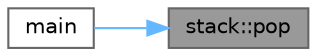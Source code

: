 digraph "stack::pop"
{
 // LATEX_PDF_SIZE
  bgcolor="transparent";
  edge [fontname=Helvetica,fontsize=10,labelfontname=Helvetica,labelfontsize=10];
  node [fontname=Helvetica,fontsize=10,shape=box,height=0.2,width=0.4];
  rankdir="RL";
  Node1 [id="Node000001",label="stack::pop",height=0.2,width=0.4,color="gray40", fillcolor="grey60", style="filled", fontcolor="black",tooltip="jika stack kosong, menampilkan pesan dan mengulang kembali"];
  Node1 -> Node2 [id="edge1_Node000001_Node000002",dir="back",color="steelblue1",style="solid",tooltip=" "];
  Node2 [id="Node000002",label="main",height=0.2,width=0.4,color="grey40", fillcolor="white", style="filled",URL="$stackk_8cpp.html#ae66f6b31b5ad750f1fe042a706a4e3d4",tooltip="program utama yang berfungsi untuk memanggil fungsi beserta class"];
}
